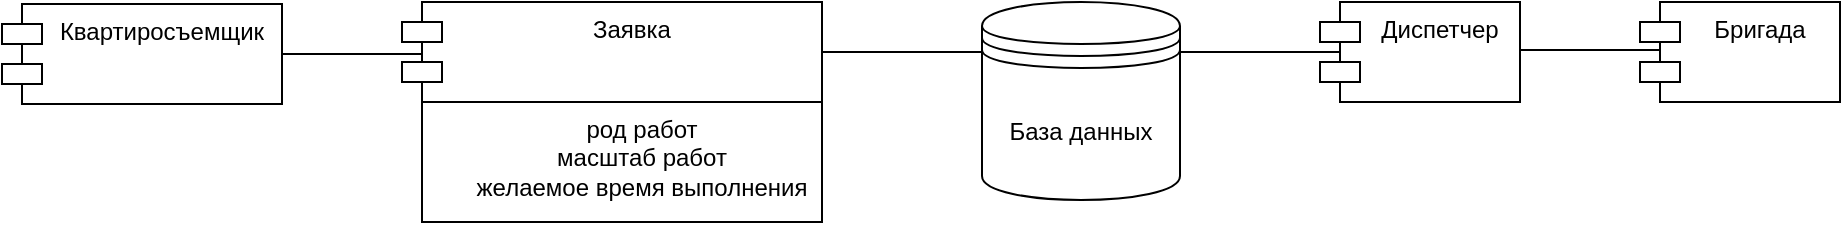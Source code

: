 <mxfile version="24.4.9" type="device">
  <diagram name="Page-1" id="53xYrRXbXJfIl-E11IEJ">
    <mxGraphModel dx="1050" dy="569" grid="1" gridSize="10" guides="1" tooltips="1" connect="1" arrows="1" fold="1" page="1" pageScale="1" pageWidth="850" pageHeight="1100" math="0" shadow="0">
      <root>
        <mxCell id="0" />
        <mxCell id="1" parent="0" />
        <mxCell id="azAWWSU4M8sO32Rmp2Cw-1" value="Квартиросъемщик" style="shape=module;align=left;spacingLeft=20;align=center;verticalAlign=top;whiteSpace=wrap;html=1;" parent="1" vertex="1">
          <mxGeometry y="1" width="140" height="50" as="geometry" />
        </mxCell>
        <mxCell id="azAWWSU4M8sO32Rmp2Cw-5" value="" style="edgeStyle=orthogonalEdgeStyle;rounded=0;orthogonalLoop=1;jettySize=auto;html=1;" parent="1" source="azAWWSU4M8sO32Rmp2Cw-2" target="azAWWSU4M8sO32Rmp2Cw-4" edge="1">
          <mxGeometry relative="1" as="geometry" />
        </mxCell>
        <mxCell id="azAWWSU4M8sO32Rmp2Cw-2" value="Заявка" style="shape=module;align=left;spacingLeft=20;align=center;verticalAlign=top;whiteSpace=wrap;html=1;" parent="1" vertex="1">
          <mxGeometry x="200" width="210" height="50" as="geometry" />
        </mxCell>
        <mxCell id="azAWWSU4M8sO32Rmp2Cw-4" value="род работ&lt;br&gt;масштаб работ&lt;br&gt;желаемое время выполнения" style="whiteSpace=wrap;html=1;verticalAlign=top;spacingLeft=20;align=center;" parent="1" vertex="1">
          <mxGeometry x="210" y="50" width="200" height="60" as="geometry" />
        </mxCell>
        <mxCell id="azAWWSU4M8sO32Rmp2Cw-6" value="Диспетчер" style="shape=module;align=left;spacingLeft=20;align=center;verticalAlign=top;whiteSpace=wrap;html=1;" parent="1" vertex="1">
          <mxGeometry x="659" width="100" height="50" as="geometry" />
        </mxCell>
        <mxCell id="azAWWSU4M8sO32Rmp2Cw-8" value="Бригада" style="shape=module;align=left;spacingLeft=20;align=center;verticalAlign=top;whiteSpace=wrap;html=1;" parent="1" vertex="1">
          <mxGeometry x="819" width="100" height="50" as="geometry" />
        </mxCell>
        <mxCell id="azAWWSU4M8sO32Rmp2Cw-12" value="" style="line;strokeWidth=1;fillColor=none;align=left;verticalAlign=middle;spacingTop=-1;spacingLeft=3;spacingRight=3;rotatable=0;labelPosition=right;points=[];portConstraint=eastwest;strokeColor=inherit;" parent="1" vertex="1">
          <mxGeometry x="140" y="22" width="70" height="8" as="geometry" />
        </mxCell>
        <mxCell id="azAWWSU4M8sO32Rmp2Cw-13" value="" style="line;strokeWidth=1;fillColor=none;align=left;verticalAlign=middle;spacingTop=-1;spacingLeft=3;spacingRight=3;rotatable=0;labelPosition=right;points=[];portConstraint=eastwest;strokeColor=inherit;" parent="1" vertex="1">
          <mxGeometry x="589" y="21" width="80" height="8" as="geometry" />
        </mxCell>
        <mxCell id="azAWWSU4M8sO32Rmp2Cw-14" value="" style="line;strokeWidth=1;fillColor=none;align=left;verticalAlign=middle;spacingTop=-1;spacingLeft=3;spacingRight=3;rotatable=0;labelPosition=right;points=[];portConstraint=eastwest;strokeColor=inherit;" parent="1" vertex="1">
          <mxGeometry x="759" y="20" width="70" height="8" as="geometry" />
        </mxCell>
        <mxCell id="mMsD42qnNwdtwhWNKpZ4-1" value="" style="line;strokeWidth=1;fillColor=none;align=left;verticalAlign=middle;spacingTop=-1;spacingLeft=3;spacingRight=3;rotatable=0;labelPosition=right;points=[];portConstraint=eastwest;strokeColor=inherit;" vertex="1" parent="1">
          <mxGeometry x="410" y="21" width="80" height="8" as="geometry" />
        </mxCell>
        <mxCell id="mMsD42qnNwdtwhWNKpZ4-2" value="База данных" style="shape=datastore;whiteSpace=wrap;html=1;" vertex="1" parent="1">
          <mxGeometry x="490" width="99" height="99" as="geometry" />
        </mxCell>
      </root>
    </mxGraphModel>
  </diagram>
</mxfile>
